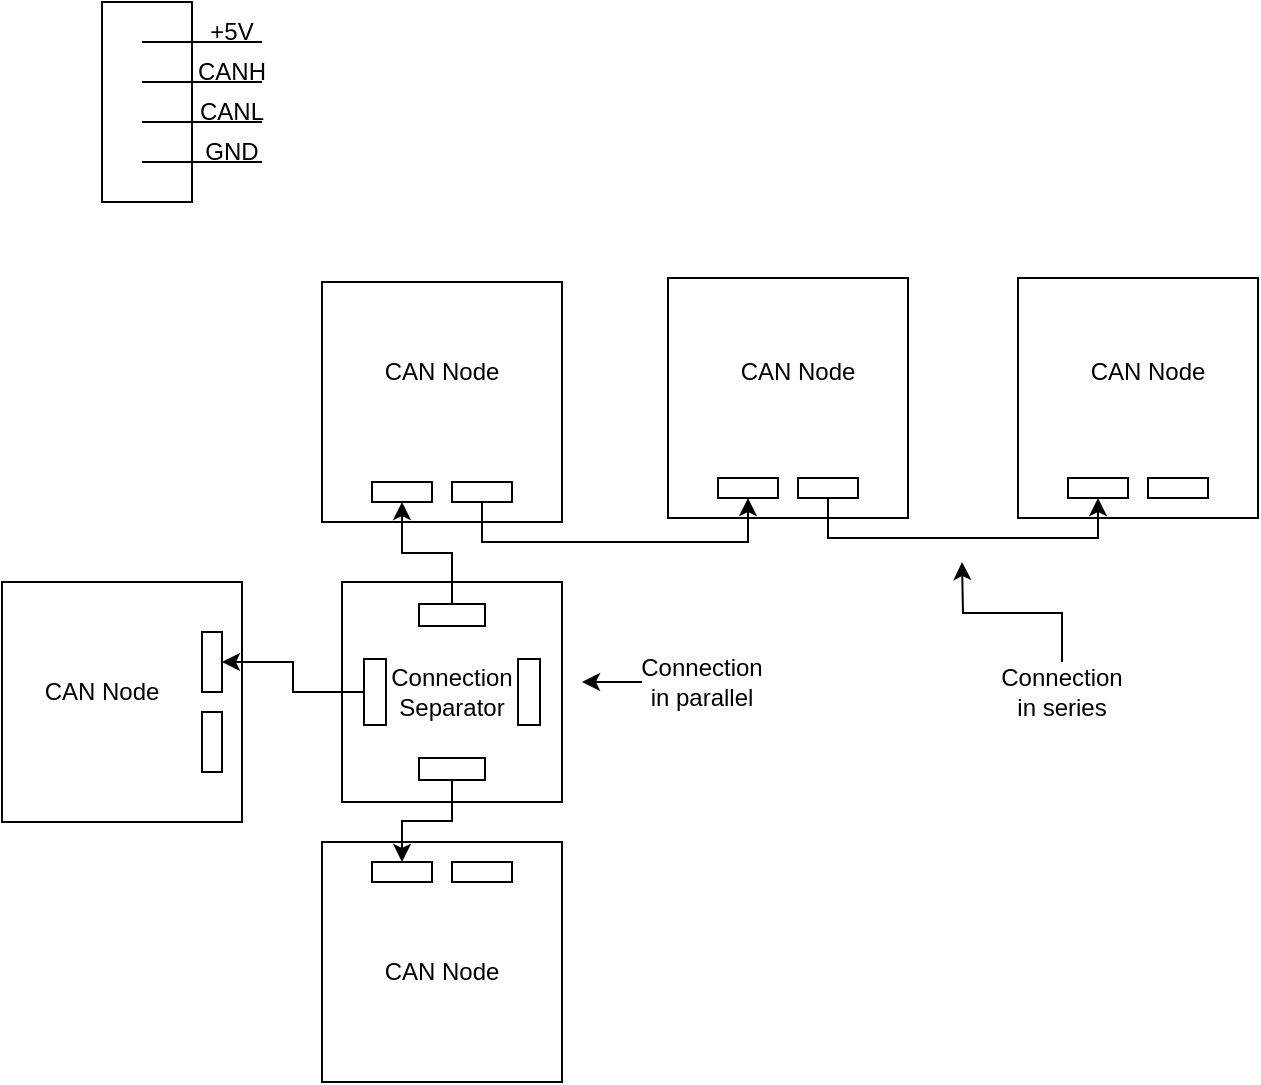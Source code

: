 <mxfile version="16.2.4" type="device"><diagram id="g-CnK83ki2ku9jFplWSw" name="Page-1"><mxGraphModel dx="813" dy="449" grid="1" gridSize="10" guides="1" tooltips="1" connect="1" arrows="1" fold="1" page="1" pageScale="1" pageWidth="850" pageHeight="1100" math="0" shadow="0"><root><mxCell id="0"/><mxCell id="1" parent="0"/><mxCell id="XwUq0V-QkigOxifycj6z-12" value="" style="group" vertex="1" connectable="0" parent="1"><mxGeometry x="250" y="180" width="95" height="100" as="geometry"/></mxCell><mxCell id="XwUq0V-QkigOxifycj6z-3" value="" style="rounded=0;whiteSpace=wrap;html=1;" vertex="1" parent="XwUq0V-QkigOxifycj6z-12"><mxGeometry width="45" height="100" as="geometry"/></mxCell><mxCell id="XwUq0V-QkigOxifycj6z-4" value="" style="endArrow=none;html=1;rounded=0;" edge="1" parent="XwUq0V-QkigOxifycj6z-12"><mxGeometry width="50" height="50" relative="1" as="geometry"><mxPoint x="20" y="20" as="sourcePoint"/><mxPoint x="80" y="20" as="targetPoint"/></mxGeometry></mxCell><mxCell id="XwUq0V-QkigOxifycj6z-5" value="" style="endArrow=none;html=1;rounded=0;" edge="1" parent="XwUq0V-QkigOxifycj6z-12"><mxGeometry width="50" height="50" relative="1" as="geometry"><mxPoint x="20" y="40" as="sourcePoint"/><mxPoint x="80" y="40" as="targetPoint"/></mxGeometry></mxCell><mxCell id="XwUq0V-QkigOxifycj6z-6" value="" style="endArrow=none;html=1;rounded=0;" edge="1" parent="XwUq0V-QkigOxifycj6z-12"><mxGeometry width="50" height="50" relative="1" as="geometry"><mxPoint x="20" y="60" as="sourcePoint"/><mxPoint x="80" y="60" as="targetPoint"/></mxGeometry></mxCell><mxCell id="XwUq0V-QkigOxifycj6z-7" value="" style="endArrow=none;html=1;rounded=0;" edge="1" parent="XwUq0V-QkigOxifycj6z-12"><mxGeometry width="50" height="50" relative="1" as="geometry"><mxPoint x="20" y="80" as="sourcePoint"/><mxPoint x="80" y="80" as="targetPoint"/></mxGeometry></mxCell><mxCell id="XwUq0V-QkigOxifycj6z-8" value="+5V" style="text;html=1;strokeColor=none;fillColor=none;align=center;verticalAlign=middle;whiteSpace=wrap;rounded=0;" vertex="1" parent="XwUq0V-QkigOxifycj6z-12"><mxGeometry x="35" width="60" height="30" as="geometry"/></mxCell><mxCell id="XwUq0V-QkigOxifycj6z-9" value="CANH" style="text;html=1;strokeColor=none;fillColor=none;align=center;verticalAlign=middle;whiteSpace=wrap;rounded=0;" vertex="1" parent="XwUq0V-QkigOxifycj6z-12"><mxGeometry x="35" y="20" width="60" height="30" as="geometry"/></mxCell><mxCell id="XwUq0V-QkigOxifycj6z-10" value="CANL" style="text;html=1;strokeColor=none;fillColor=none;align=center;verticalAlign=middle;whiteSpace=wrap;rounded=0;" vertex="1" parent="XwUq0V-QkigOxifycj6z-12"><mxGeometry x="35" y="40" width="60" height="30" as="geometry"/></mxCell><mxCell id="XwUq0V-QkigOxifycj6z-11" value="GND" style="text;html=1;strokeColor=none;fillColor=none;align=center;verticalAlign=middle;whiteSpace=wrap;rounded=0;" vertex="1" parent="XwUq0V-QkigOxifycj6z-12"><mxGeometry x="35" y="60" width="60" height="30" as="geometry"/></mxCell><mxCell id="XwUq0V-QkigOxifycj6z-18" value="" style="whiteSpace=wrap;html=1;aspect=fixed;" vertex="1" parent="1"><mxGeometry x="200" y="470" width="120" height="120" as="geometry"/></mxCell><mxCell id="XwUq0V-QkigOxifycj6z-19" value="" style="rounded=0;whiteSpace=wrap;html=1;rotation=90;" vertex="1" parent="1"><mxGeometry x="290" y="545" width="30" height="10" as="geometry"/></mxCell><mxCell id="XwUq0V-QkigOxifycj6z-21" value="" style="rounded=0;whiteSpace=wrap;html=1;rotation=-90;" vertex="1" parent="1"><mxGeometry x="290" y="505" width="30" height="10" as="geometry"/></mxCell><mxCell id="XwUq0V-QkigOxifycj6z-27" value="" style="group" vertex="1" connectable="0" parent="1"><mxGeometry x="370" y="470" width="110" height="110" as="geometry"/></mxCell><mxCell id="XwUq0V-QkigOxifycj6z-13" value="" style="whiteSpace=wrap;html=1;aspect=fixed;" vertex="1" parent="XwUq0V-QkigOxifycj6z-27"><mxGeometry width="110.0" height="110.0" as="geometry"/></mxCell><mxCell id="XwUq0V-QkigOxifycj6z-14" value="" style="rounded=0;whiteSpace=wrap;html=1;" vertex="1" parent="XwUq0V-QkigOxifycj6z-27"><mxGeometry x="38.5" y="88" width="33" height="11" as="geometry"/></mxCell><mxCell id="XwUq0V-QkigOxifycj6z-15" value="" style="rounded=0;whiteSpace=wrap;html=1;" vertex="1" parent="XwUq0V-QkigOxifycj6z-27"><mxGeometry x="38.5" y="11" width="33" height="11" as="geometry"/></mxCell><mxCell id="XwUq0V-QkigOxifycj6z-16" value="" style="rounded=0;whiteSpace=wrap;html=1;rotation=-90;" vertex="1" parent="XwUq0V-QkigOxifycj6z-27"><mxGeometry y="49.5" width="33" height="11" as="geometry"/></mxCell><mxCell id="XwUq0V-QkigOxifycj6z-17" value="" style="rounded=0;whiteSpace=wrap;html=1;rotation=-90;" vertex="1" parent="XwUq0V-QkigOxifycj6z-27"><mxGeometry x="77" y="49.5" width="33" height="11" as="geometry"/></mxCell><mxCell id="XwUq0V-QkigOxifycj6z-47" value="Connection Separator" style="text;html=1;strokeColor=none;fillColor=none;align=center;verticalAlign=middle;whiteSpace=wrap;rounded=0;" vertex="1" parent="XwUq0V-QkigOxifycj6z-27"><mxGeometry x="22" y="38.5" width="66" height="33" as="geometry"/></mxCell><mxCell id="XwUq0V-QkigOxifycj6z-28" value="" style="group;rotation=90;" vertex="1" connectable="0" parent="1"><mxGeometry x="360" y="320" width="120" height="120" as="geometry"/></mxCell><mxCell id="XwUq0V-QkigOxifycj6z-29" value="" style="whiteSpace=wrap;html=1;aspect=fixed;rotation=90;" vertex="1" parent="XwUq0V-QkigOxifycj6z-28"><mxGeometry width="120" height="120" as="geometry"/></mxCell><mxCell id="XwUq0V-QkigOxifycj6z-30" value="" style="rounded=0;whiteSpace=wrap;html=1;rotation=180;" vertex="1" parent="XwUq0V-QkigOxifycj6z-28"><mxGeometry x="25" y="100" width="30" height="10" as="geometry"/></mxCell><mxCell id="XwUq0V-QkigOxifycj6z-31" value="" style="rounded=0;whiteSpace=wrap;html=1;rotation=0;" vertex="1" parent="XwUq0V-QkigOxifycj6z-28"><mxGeometry x="65" y="100" width="30" height="10" as="geometry"/></mxCell><mxCell id="XwUq0V-QkigOxifycj6z-53" value="CAN Node" style="text;html=1;strokeColor=none;fillColor=none;align=center;verticalAlign=middle;whiteSpace=wrap;rounded=0;" vertex="1" parent="XwUq0V-QkigOxifycj6z-28"><mxGeometry x="30" y="30" width="60" height="30" as="geometry"/></mxCell><mxCell id="XwUq0V-QkigOxifycj6z-32" value="" style="group;rotation=-90;" vertex="1" connectable="0" parent="1"><mxGeometry x="360" y="600" width="120" height="120" as="geometry"/></mxCell><mxCell id="XwUq0V-QkigOxifycj6z-33" value="" style="whiteSpace=wrap;html=1;aspect=fixed;rotation=-90;" vertex="1" parent="XwUq0V-QkigOxifycj6z-32"><mxGeometry width="120" height="120" as="geometry"/></mxCell><mxCell id="XwUq0V-QkigOxifycj6z-34" value="" style="rounded=0;whiteSpace=wrap;html=1;rotation=0;" vertex="1" parent="XwUq0V-QkigOxifycj6z-32"><mxGeometry x="65" y="10" width="30" height="10" as="geometry"/></mxCell><mxCell id="XwUq0V-QkigOxifycj6z-35" value="" style="rounded=0;whiteSpace=wrap;html=1;rotation=-180;" vertex="1" parent="XwUq0V-QkigOxifycj6z-32"><mxGeometry x="25" y="10" width="30" height="10" as="geometry"/></mxCell><mxCell id="XwUq0V-QkigOxifycj6z-54" value="CAN Node" style="text;html=1;strokeColor=none;fillColor=none;align=center;verticalAlign=middle;whiteSpace=wrap;rounded=0;" vertex="1" parent="XwUq0V-QkigOxifycj6z-32"><mxGeometry x="30" y="50" width="60" height="30" as="geometry"/></mxCell><mxCell id="XwUq0V-QkigOxifycj6z-40" style="edgeStyle=orthogonalEdgeStyle;rounded=0;orthogonalLoop=1;jettySize=auto;html=1;exitX=0.5;exitY=0;exitDx=0;exitDy=0;entryX=0.5;entryY=1;entryDx=0;entryDy=0;" edge="1" parent="1" source="XwUq0V-QkigOxifycj6z-16" target="XwUq0V-QkigOxifycj6z-21"><mxGeometry relative="1" as="geometry"/></mxCell><mxCell id="XwUq0V-QkigOxifycj6z-42" style="edgeStyle=orthogonalEdgeStyle;rounded=0;orthogonalLoop=1;jettySize=auto;html=1;exitX=0.5;exitY=1;exitDx=0;exitDy=0;entryX=0.5;entryY=1;entryDx=0;entryDy=0;" edge="1" parent="1" source="XwUq0V-QkigOxifycj6z-14" target="XwUq0V-QkigOxifycj6z-35"><mxGeometry relative="1" as="geometry"/></mxCell><mxCell id="XwUq0V-QkigOxifycj6z-43" style="edgeStyle=orthogonalEdgeStyle;rounded=0;orthogonalLoop=1;jettySize=auto;html=1;exitX=0.5;exitY=0;exitDx=0;exitDy=0;entryX=0.5;entryY=0;entryDx=0;entryDy=0;" edge="1" parent="1" source="XwUq0V-QkigOxifycj6z-15" target="XwUq0V-QkigOxifycj6z-30"><mxGeometry relative="1" as="geometry"/></mxCell><mxCell id="XwUq0V-QkigOxifycj6z-44" value="" style="group;rotation=-90;" vertex="1" connectable="0" parent="1"><mxGeometry x="620" y="230" width="120" height="295" as="geometry"/></mxCell><mxCell id="XwUq0V-QkigOxifycj6z-26" value="" style="group;rotation=-270;" vertex="1" connectable="0" parent="XwUq0V-QkigOxifycj6z-44"><mxGeometry x="-87" y="88" width="120" height="120" as="geometry"/></mxCell><mxCell id="XwUq0V-QkigOxifycj6z-23" value="" style="whiteSpace=wrap;html=1;aspect=fixed;rotation=-270;" vertex="1" parent="XwUq0V-QkigOxifycj6z-26"><mxGeometry width="120" height="120" as="geometry"/></mxCell><mxCell id="XwUq0V-QkigOxifycj6z-24" value="" style="rounded=0;whiteSpace=wrap;html=1;rotation=-180;" vertex="1" parent="XwUq0V-QkigOxifycj6z-26"><mxGeometry x="25" y="100" width="30" height="10" as="geometry"/></mxCell><mxCell id="XwUq0V-QkigOxifycj6z-25" value="" style="rounded=0;whiteSpace=wrap;html=1;rotation=-360;" vertex="1" parent="XwUq0V-QkigOxifycj6z-26"><mxGeometry x="65" y="100" width="30" height="10" as="geometry"/></mxCell><mxCell id="XwUq0V-QkigOxifycj6z-55" value="CAN Node" style="text;html=1;strokeColor=none;fillColor=none;align=center;verticalAlign=middle;whiteSpace=wrap;rounded=0;" vertex="1" parent="XwUq0V-QkigOxifycj6z-26"><mxGeometry x="35" y="32" width="60" height="30" as="geometry"/></mxCell><mxCell id="XwUq0V-QkigOxifycj6z-36" value="" style="group;rotation=-270;" vertex="1" connectable="0" parent="XwUq0V-QkigOxifycj6z-44"><mxGeometry x="88" y="88" width="120" height="120" as="geometry"/></mxCell><mxCell id="XwUq0V-QkigOxifycj6z-37" value="" style="whiteSpace=wrap;html=1;aspect=fixed;rotation=-270;" vertex="1" parent="XwUq0V-QkigOxifycj6z-36"><mxGeometry width="120" height="120" as="geometry"/></mxCell><mxCell id="XwUq0V-QkigOxifycj6z-38" value="" style="rounded=0;whiteSpace=wrap;html=1;rotation=-180;" vertex="1" parent="XwUq0V-QkigOxifycj6z-36"><mxGeometry x="25" y="100" width="30" height="10" as="geometry"/></mxCell><mxCell id="XwUq0V-QkigOxifycj6z-39" value="" style="rounded=0;whiteSpace=wrap;html=1;rotation=-360;" vertex="1" parent="XwUq0V-QkigOxifycj6z-36"><mxGeometry x="65" y="100" width="30" height="10" as="geometry"/></mxCell><mxCell id="XwUq0V-QkigOxifycj6z-56" value="CAN Node" style="text;html=1;strokeColor=none;fillColor=none;align=center;verticalAlign=middle;whiteSpace=wrap;rounded=0;" vertex="1" parent="XwUq0V-QkigOxifycj6z-36"><mxGeometry x="35" y="32" width="60" height="30" as="geometry"/></mxCell><mxCell id="XwUq0V-QkigOxifycj6z-46" style="edgeStyle=orthogonalEdgeStyle;rounded=0;orthogonalLoop=1;jettySize=auto;html=1;exitX=0.5;exitY=1;exitDx=0;exitDy=0;entryX=0.5;entryY=0;entryDx=0;entryDy=0;" edge="1" parent="XwUq0V-QkigOxifycj6z-44" source="XwUq0V-QkigOxifycj6z-25" target="XwUq0V-QkigOxifycj6z-38"><mxGeometry relative="1" as="geometry"/></mxCell><mxCell id="XwUq0V-QkigOxifycj6z-45" style="edgeStyle=orthogonalEdgeStyle;rounded=0;orthogonalLoop=1;jettySize=auto;html=1;exitX=0.5;exitY=1;exitDx=0;exitDy=0;entryX=0.5;entryY=0;entryDx=0;entryDy=0;" edge="1" parent="1" source="XwUq0V-QkigOxifycj6z-31" target="XwUq0V-QkigOxifycj6z-24"><mxGeometry relative="1" as="geometry"/></mxCell><mxCell id="XwUq0V-QkigOxifycj6z-49" style="edgeStyle=orthogonalEdgeStyle;rounded=0;orthogonalLoop=1;jettySize=auto;html=1;exitX=0;exitY=0.5;exitDx=0;exitDy=0;" edge="1" parent="1" source="XwUq0V-QkigOxifycj6z-48"><mxGeometry relative="1" as="geometry"><mxPoint x="490" y="520.143" as="targetPoint"/></mxGeometry></mxCell><mxCell id="XwUq0V-QkigOxifycj6z-48" value="Connection in parallel" style="text;html=1;strokeColor=none;fillColor=none;align=center;verticalAlign=middle;whiteSpace=wrap;rounded=0;" vertex="1" parent="1"><mxGeometry x="520" y="505" width="60" height="30" as="geometry"/></mxCell><mxCell id="XwUq0V-QkigOxifycj6z-51" style="edgeStyle=orthogonalEdgeStyle;rounded=0;orthogonalLoop=1;jettySize=auto;html=1;exitX=0.5;exitY=0;exitDx=0;exitDy=0;" edge="1" parent="1" source="XwUq0V-QkigOxifycj6z-50"><mxGeometry relative="1" as="geometry"><mxPoint x="680" y="460" as="targetPoint"/></mxGeometry></mxCell><mxCell id="XwUq0V-QkigOxifycj6z-50" value="Connection in series" style="text;html=1;strokeColor=none;fillColor=none;align=center;verticalAlign=middle;whiteSpace=wrap;rounded=0;" vertex="1" parent="1"><mxGeometry x="700" y="510" width="60" height="30" as="geometry"/></mxCell><mxCell id="XwUq0V-QkigOxifycj6z-52" value="CAN Node" style="text;html=1;strokeColor=none;fillColor=none;align=center;verticalAlign=middle;whiteSpace=wrap;rounded=0;" vertex="1" parent="1"><mxGeometry x="220" y="510" width="60" height="30" as="geometry"/></mxCell></root></mxGraphModel></diagram></mxfile>